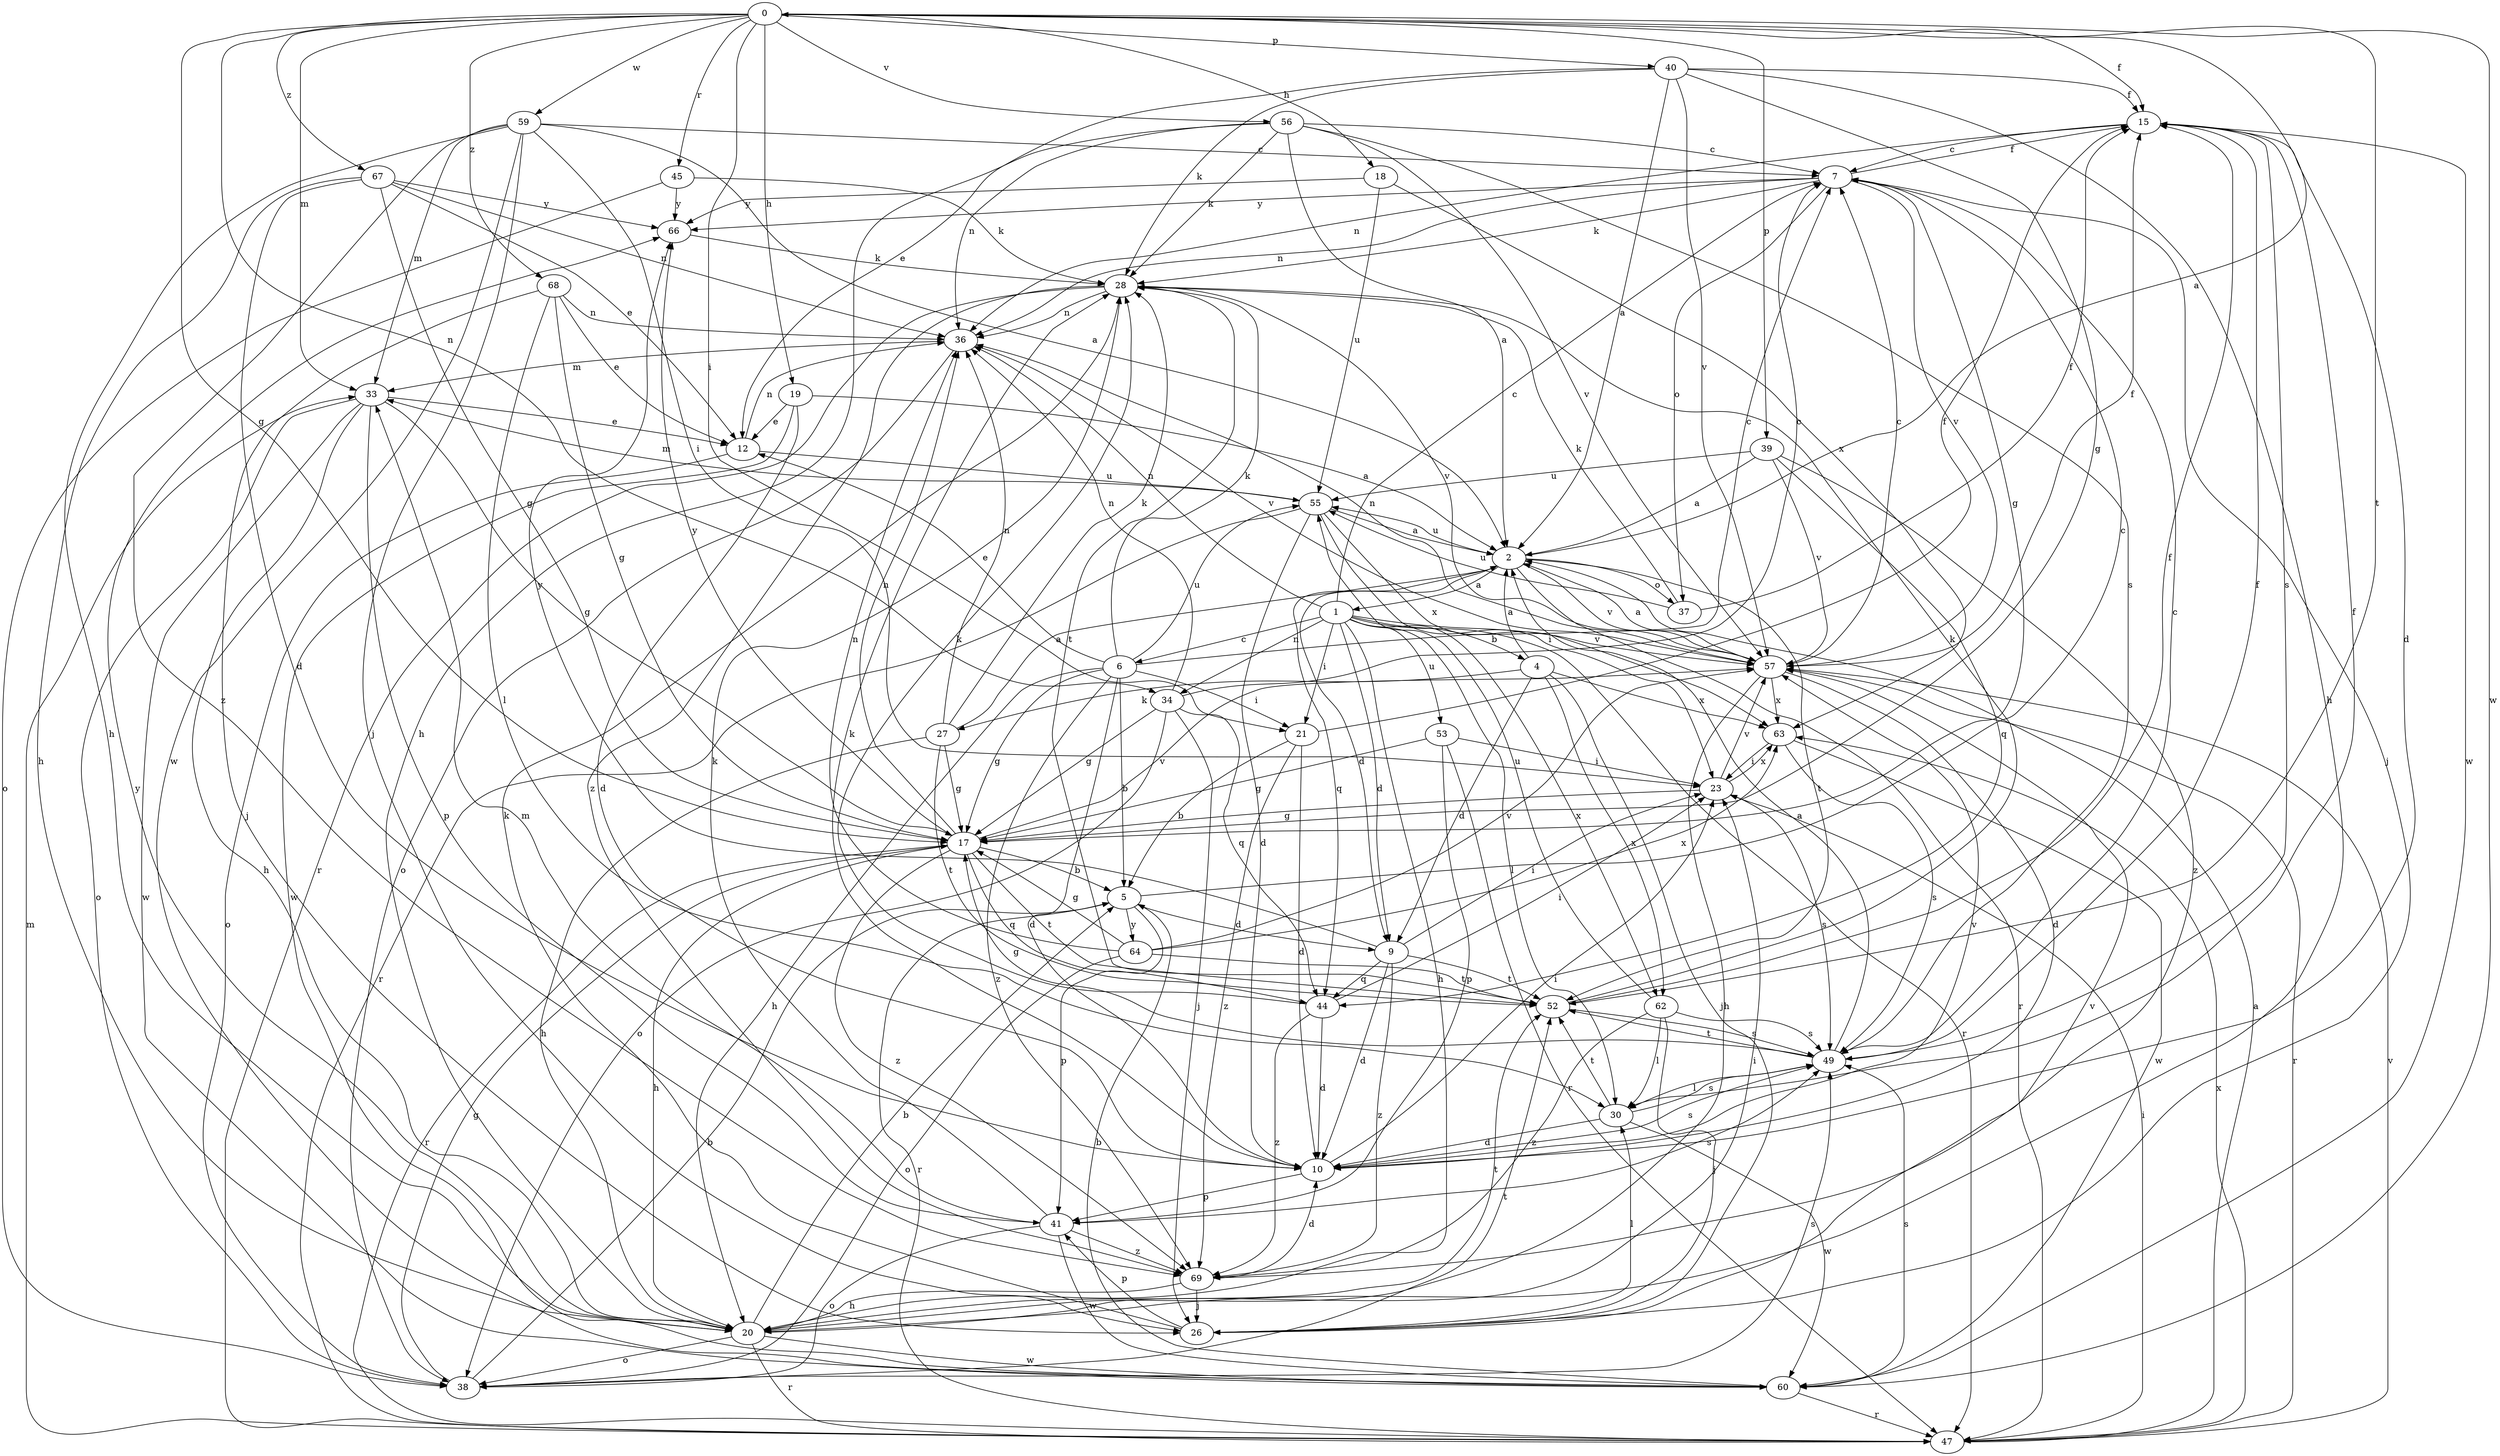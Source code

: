 strict digraph  {
0;
1;
2;
4;
5;
6;
7;
9;
10;
12;
15;
17;
18;
19;
20;
21;
23;
26;
27;
28;
30;
33;
34;
36;
37;
38;
39;
40;
41;
44;
45;
47;
49;
52;
53;
55;
56;
57;
59;
60;
62;
63;
64;
66;
67;
68;
69;
0 -> 15  [label=f];
0 -> 17  [label=g];
0 -> 18  [label=h];
0 -> 19  [label=h];
0 -> 21  [label=i];
0 -> 33  [label=m];
0 -> 34  [label=n];
0 -> 39  [label=p];
0 -> 40  [label=p];
0 -> 45  [label=r];
0 -> 52  [label=t];
0 -> 56  [label=v];
0 -> 59  [label=w];
0 -> 60  [label=w];
0 -> 67  [label=z];
0 -> 68  [label=z];
1 -> 4  [label=b];
1 -> 6  [label=c];
1 -> 7  [label=c];
1 -> 9  [label=d];
1 -> 20  [label=h];
1 -> 21  [label=i];
1 -> 30  [label=l];
1 -> 34  [label=n];
1 -> 36  [label=n];
1 -> 47  [label=r];
1 -> 53  [label=u];
1 -> 57  [label=v];
1 -> 62  [label=x];
2 -> 0  [label=a];
2 -> 1  [label=a];
2 -> 9  [label=d];
2 -> 37  [label=o];
2 -> 44  [label=q];
2 -> 47  [label=r];
2 -> 52  [label=t];
2 -> 55  [label=u];
2 -> 57  [label=v];
4 -> 2  [label=a];
4 -> 9  [label=d];
4 -> 26  [label=j];
4 -> 27  [label=k];
4 -> 62  [label=x];
4 -> 63  [label=x];
5 -> 7  [label=c];
5 -> 9  [label=d];
5 -> 41  [label=p];
5 -> 47  [label=r];
5 -> 64  [label=y];
6 -> 5  [label=b];
6 -> 7  [label=c];
6 -> 10  [label=d];
6 -> 12  [label=e];
6 -> 17  [label=g];
6 -> 20  [label=h];
6 -> 21  [label=i];
6 -> 28  [label=k];
6 -> 55  [label=u];
6 -> 69  [label=z];
7 -> 15  [label=f];
7 -> 17  [label=g];
7 -> 26  [label=j];
7 -> 28  [label=k];
7 -> 36  [label=n];
7 -> 37  [label=o];
7 -> 57  [label=v];
7 -> 66  [label=y];
9 -> 10  [label=d];
9 -> 23  [label=i];
9 -> 44  [label=q];
9 -> 52  [label=t];
9 -> 66  [label=y];
9 -> 69  [label=z];
10 -> 23  [label=i];
10 -> 28  [label=k];
10 -> 41  [label=p];
10 -> 49  [label=s];
10 -> 57  [label=v];
12 -> 36  [label=n];
12 -> 38  [label=o];
12 -> 55  [label=u];
15 -> 7  [label=c];
15 -> 10  [label=d];
15 -> 36  [label=n];
15 -> 49  [label=s];
15 -> 60  [label=w];
17 -> 5  [label=b];
17 -> 20  [label=h];
17 -> 36  [label=n];
17 -> 44  [label=q];
17 -> 47  [label=r];
17 -> 52  [label=t];
17 -> 57  [label=v];
17 -> 66  [label=y];
17 -> 69  [label=z];
18 -> 55  [label=u];
18 -> 63  [label=x];
18 -> 66  [label=y];
19 -> 2  [label=a];
19 -> 10  [label=d];
19 -> 12  [label=e];
19 -> 60  [label=w];
20 -> 5  [label=b];
20 -> 23  [label=i];
20 -> 38  [label=o];
20 -> 47  [label=r];
20 -> 52  [label=t];
20 -> 60  [label=w];
20 -> 66  [label=y];
21 -> 5  [label=b];
21 -> 10  [label=d];
21 -> 15  [label=f];
21 -> 69  [label=z];
23 -> 17  [label=g];
23 -> 49  [label=s];
23 -> 57  [label=v];
23 -> 63  [label=x];
26 -> 28  [label=k];
26 -> 30  [label=l];
26 -> 41  [label=p];
26 -> 57  [label=v];
27 -> 2  [label=a];
27 -> 17  [label=g];
27 -> 20  [label=h];
27 -> 28  [label=k];
27 -> 36  [label=n];
27 -> 52  [label=t];
28 -> 36  [label=n];
28 -> 47  [label=r];
28 -> 52  [label=t];
28 -> 57  [label=v];
28 -> 69  [label=z];
30 -> 10  [label=d];
30 -> 15  [label=f];
30 -> 49  [label=s];
30 -> 52  [label=t];
30 -> 60  [label=w];
33 -> 12  [label=e];
33 -> 17  [label=g];
33 -> 20  [label=h];
33 -> 38  [label=o];
33 -> 41  [label=p];
33 -> 60  [label=w];
34 -> 7  [label=c];
34 -> 17  [label=g];
34 -> 26  [label=j];
34 -> 36  [label=n];
34 -> 38  [label=o];
34 -> 44  [label=q];
36 -> 33  [label=m];
36 -> 38  [label=o];
36 -> 57  [label=v];
37 -> 15  [label=f];
37 -> 28  [label=k];
37 -> 55  [label=u];
38 -> 5  [label=b];
38 -> 17  [label=g];
38 -> 49  [label=s];
38 -> 52  [label=t];
39 -> 2  [label=a];
39 -> 44  [label=q];
39 -> 55  [label=u];
39 -> 57  [label=v];
39 -> 69  [label=z];
40 -> 2  [label=a];
40 -> 12  [label=e];
40 -> 15  [label=f];
40 -> 17  [label=g];
40 -> 20  [label=h];
40 -> 28  [label=k];
40 -> 57  [label=v];
41 -> 28  [label=k];
41 -> 33  [label=m];
41 -> 38  [label=o];
41 -> 49  [label=s];
41 -> 60  [label=w];
41 -> 69  [label=z];
44 -> 10  [label=d];
44 -> 23  [label=i];
44 -> 28  [label=k];
44 -> 69  [label=z];
45 -> 28  [label=k];
45 -> 38  [label=o];
45 -> 66  [label=y];
47 -> 2  [label=a];
47 -> 23  [label=i];
47 -> 33  [label=m];
47 -> 57  [label=v];
47 -> 63  [label=x];
49 -> 2  [label=a];
49 -> 7  [label=c];
49 -> 15  [label=f];
49 -> 17  [label=g];
49 -> 30  [label=l];
49 -> 52  [label=t];
52 -> 15  [label=f];
52 -> 28  [label=k];
52 -> 49  [label=s];
53 -> 17  [label=g];
53 -> 23  [label=i];
53 -> 41  [label=p];
53 -> 47  [label=r];
55 -> 2  [label=a];
55 -> 10  [label=d];
55 -> 23  [label=i];
55 -> 33  [label=m];
55 -> 47  [label=r];
55 -> 63  [label=x];
56 -> 2  [label=a];
56 -> 7  [label=c];
56 -> 20  [label=h];
56 -> 28  [label=k];
56 -> 36  [label=n];
56 -> 49  [label=s];
56 -> 57  [label=v];
57 -> 2  [label=a];
57 -> 7  [label=c];
57 -> 10  [label=d];
57 -> 15  [label=f];
57 -> 20  [label=h];
57 -> 36  [label=n];
57 -> 47  [label=r];
57 -> 63  [label=x];
59 -> 2  [label=a];
59 -> 7  [label=c];
59 -> 20  [label=h];
59 -> 23  [label=i];
59 -> 26  [label=j];
59 -> 33  [label=m];
59 -> 60  [label=w];
59 -> 69  [label=z];
60 -> 5  [label=b];
60 -> 47  [label=r];
60 -> 49  [label=s];
62 -> 26  [label=j];
62 -> 30  [label=l];
62 -> 49  [label=s];
62 -> 55  [label=u];
62 -> 69  [label=z];
63 -> 23  [label=i];
63 -> 49  [label=s];
63 -> 60  [label=w];
64 -> 17  [label=g];
64 -> 36  [label=n];
64 -> 38  [label=o];
64 -> 52  [label=t];
64 -> 57  [label=v];
64 -> 63  [label=x];
66 -> 28  [label=k];
67 -> 10  [label=d];
67 -> 12  [label=e];
67 -> 17  [label=g];
67 -> 20  [label=h];
67 -> 36  [label=n];
67 -> 66  [label=y];
68 -> 12  [label=e];
68 -> 17  [label=g];
68 -> 26  [label=j];
68 -> 30  [label=l];
68 -> 36  [label=n];
69 -> 10  [label=d];
69 -> 20  [label=h];
69 -> 26  [label=j];
}

